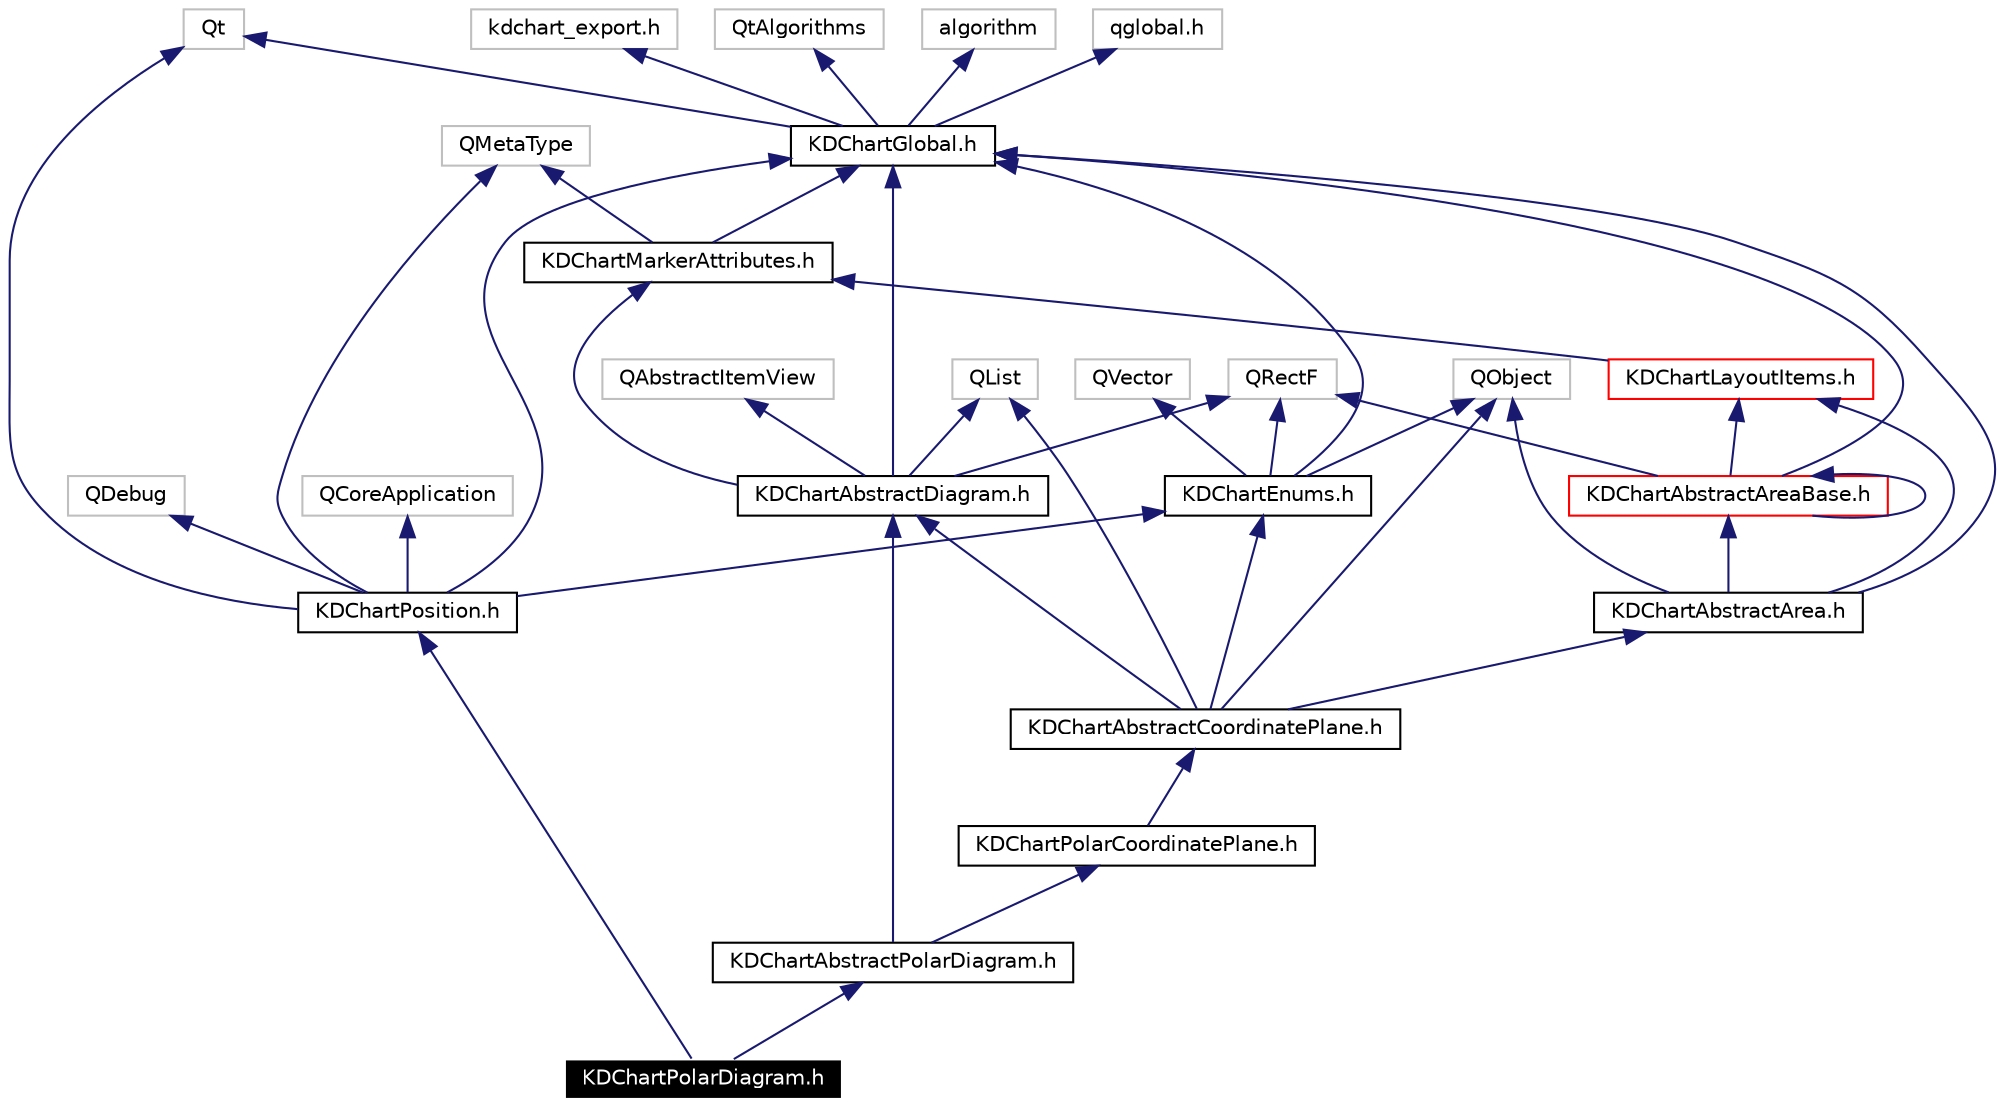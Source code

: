 digraph G
{
  edge [fontname="Helvetica",fontsize=10,labelfontname="Helvetica",labelfontsize=10];
  node [fontname="Helvetica",fontsize=10,shape=record];
  Node2657 [label="KDChartPolarDiagram.h",height=0.2,width=0.4,color="white", fillcolor="black", style="filled" fontcolor="white"];
  Node2658 -> Node2657 [dir=back,color="midnightblue",fontsize=10,style="solid",fontname="Helvetica"];
  Node2658 [label="KDChartPosition.h",height=0.2,width=0.4,color="black",URL="$_k_d_chart_position_8h.html"];
  Node2659 -> Node2658 [dir=back,color="midnightblue",fontsize=10,style="solid",fontname="Helvetica"];
  Node2659 [label="QDebug",height=0.2,width=0.4,color="grey75"];
  Node2660 -> Node2658 [dir=back,color="midnightblue",fontsize=10,style="solid",fontname="Helvetica"];
  Node2660 [label="Qt",height=0.2,width=0.4,color="grey75"];
  Node2661 -> Node2658 [dir=back,color="midnightblue",fontsize=10,style="solid",fontname="Helvetica"];
  Node2661 [label="QMetaType",height=0.2,width=0.4,color="grey75"];
  Node2662 -> Node2658 [dir=back,color="midnightblue",fontsize=10,style="solid",fontname="Helvetica"];
  Node2662 [label="QCoreApplication",height=0.2,width=0.4,color="grey75"];
  Node2663 -> Node2658 [dir=back,color="midnightblue",fontsize=10,style="solid",fontname="Helvetica"];
  Node2663 [label="KDChartGlobal.h",height=0.2,width=0.4,color="black",URL="$_k_d_chart_global_8h.html"];
  Node2664 -> Node2663 [dir=back,color="midnightblue",fontsize=10,style="solid",fontname="Helvetica"];
  Node2664 [label="qglobal.h",height=0.2,width=0.4,color="grey75"];
  Node2665 -> Node2663 [dir=back,color="midnightblue",fontsize=10,style="solid",fontname="Helvetica"];
  Node2665 [label="kdchart_export.h",height=0.2,width=0.4,color="grey75"];
  Node2666 -> Node2663 [dir=back,color="midnightblue",fontsize=10,style="solid",fontname="Helvetica"];
  Node2666 [label="QtAlgorithms",height=0.2,width=0.4,color="grey75"];
  Node2667 -> Node2663 [dir=back,color="midnightblue",fontsize=10,style="solid",fontname="Helvetica"];
  Node2667 [label="algorithm",height=0.2,width=0.4,color="grey75"];
  Node2660 -> Node2663 [dir=back,color="midnightblue",fontsize=10,style="solid",fontname="Helvetica"];
  Node2668 -> Node2658 [dir=back,color="midnightblue",fontsize=10,style="solid",fontname="Helvetica"];
  Node2668 [label="KDChartEnums.h",height=0.2,width=0.4,color="black",URL="$_k_d_chart_enums_8h.html"];
  Node2663 -> Node2668 [dir=back,color="midnightblue",fontsize=10,style="solid",fontname="Helvetica"];
  Node2669 -> Node2668 [dir=back,color="midnightblue",fontsize=10,style="solid",fontname="Helvetica"];
  Node2669 [label="QRectF",height=0.2,width=0.4,color="grey75"];
  Node2670 -> Node2668 [dir=back,color="midnightblue",fontsize=10,style="solid",fontname="Helvetica"];
  Node2670 [label="QObject",height=0.2,width=0.4,color="grey75"];
  Node2671 -> Node2668 [dir=back,color="midnightblue",fontsize=10,style="solid",fontname="Helvetica"];
  Node2671 [label="QVector",height=0.2,width=0.4,color="grey75"];
  Node2672 -> Node2657 [dir=back,color="midnightblue",fontsize=10,style="solid",fontname="Helvetica"];
  Node2672 [label="KDChartAbstractPolarDiagram.h",height=0.2,width=0.4,color="black",URL="$_k_d_chart_abstract_polar_diagram_8h.html"];
  Node2673 -> Node2672 [dir=back,color="midnightblue",fontsize=10,style="solid",fontname="Helvetica"];
  Node2673 [label="KDChartPolarCoordinatePlane.h",height=0.2,width=0.4,color="black",URL="$_k_d_chart_polar_coordinate_plane_8h.html"];
  Node2674 -> Node2673 [dir=back,color="midnightblue",fontsize=10,style="solid",fontname="Helvetica"];
  Node2674 [label="KDChartAbstractCoordinatePlane.h",height=0.2,width=0.4,color="black",URL="$_k_d_chart_abstract_coordinate_plane_8h.html"];
  Node2670 -> Node2674 [dir=back,color="midnightblue",fontsize=10,style="solid",fontname="Helvetica"];
  Node2675 -> Node2674 [dir=back,color="midnightblue",fontsize=10,style="solid",fontname="Helvetica"];
  Node2675 [label="QList",height=0.2,width=0.4,color="grey75"];
  Node2676 -> Node2674 [dir=back,color="midnightblue",fontsize=10,style="solid",fontname="Helvetica"];
  Node2676 [label="KDChartAbstractArea.h",height=0.2,width=0.4,color="black",URL="$_k_d_chart_abstract_area_8h.html"];
  Node2670 -> Node2676 [dir=back,color="midnightblue",fontsize=10,style="solid",fontname="Helvetica"];
  Node2663 -> Node2676 [dir=back,color="midnightblue",fontsize=10,style="solid",fontname="Helvetica"];
  Node2677 -> Node2676 [dir=back,color="midnightblue",fontsize=10,style="solid",fontname="Helvetica"];
  Node2677 [label="KDChartAbstractAreaBase.h",height=0.2,width=0.4,color="red",URL="$_k_d_chart_abstract_area_base_8h.html"];
  Node2669 -> Node2677 [dir=back,color="midnightblue",fontsize=10,style="solid",fontname="Helvetica"];
  Node2663 -> Node2677 [dir=back,color="midnightblue",fontsize=10,style="solid",fontname="Helvetica"];
  Node2680 -> Node2677 [dir=back,color="midnightblue",fontsize=10,style="solid",fontname="Helvetica"];
  Node2680 [label="KDChartLayoutItems.h",height=0.2,width=0.4,color="red",URL="$_k_d_chart_layout_items_8h.html"];
  Node2690 -> Node2680 [dir=back,color="midnightblue",fontsize=10,style="solid",fontname="Helvetica"];
  Node2690 [label="KDChartMarkerAttributes.h",height=0.2,width=0.4,color="black",URL="$_k_d_chart_marker_attributes_8h.html"];
  Node2661 -> Node2690 [dir=back,color="midnightblue",fontsize=10,style="solid",fontname="Helvetica"];
  Node2663 -> Node2690 [dir=back,color="midnightblue",fontsize=10,style="solid",fontname="Helvetica"];
  Node2677 -> Node2677 [dir=back,color="midnightblue",fontsize=10,style="solid",fontname="Helvetica"];
  Node2680 -> Node2676 [dir=back,color="midnightblue",fontsize=10,style="solid",fontname="Helvetica"];
  Node2692 -> Node2674 [dir=back,color="midnightblue",fontsize=10,style="solid",fontname="Helvetica"];
  Node2692 [label="KDChartAbstractDiagram.h",height=0.2,width=0.4,color="black",URL="$_k_d_chart_abstract_diagram_8h.html"];
  Node2675 -> Node2692 [dir=back,color="midnightblue",fontsize=10,style="solid",fontname="Helvetica"];
  Node2669 -> Node2692 [dir=back,color="midnightblue",fontsize=10,style="solid",fontname="Helvetica"];
  Node2693 -> Node2692 [dir=back,color="midnightblue",fontsize=10,style="solid",fontname="Helvetica"];
  Node2693 [label="QAbstractItemView",height=0.2,width=0.4,color="grey75"];
  Node2663 -> Node2692 [dir=back,color="midnightblue",fontsize=10,style="solid",fontname="Helvetica"];
  Node2690 -> Node2692 [dir=back,color="midnightblue",fontsize=10,style="solid",fontname="Helvetica"];
  Node2668 -> Node2674 [dir=back,color="midnightblue",fontsize=10,style="solid",fontname="Helvetica"];
  Node2692 -> Node2672 [dir=back,color="midnightblue",fontsize=10,style="solid",fontname="Helvetica"];
}
